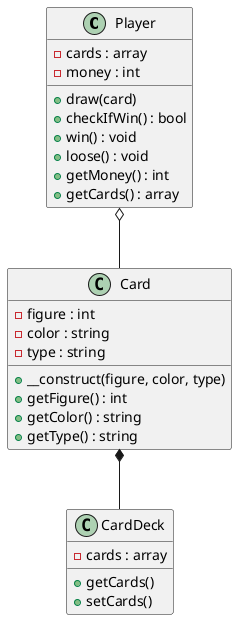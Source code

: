 @startuml

Player o-- Card
Card *--CardDeck

class Player {
    - cards : array
    - money : int

    + draw(card)
    + checkIfWin() : bool
    + win() : void
    + loose() : void
    + getMoney() : int
    + getCards() : array
}

class Card {
    - figure : int
    - color : string
    - type : string

    + __construct(figure, color, type)
    + getFigure() : int
    + getColor() : string
    + getType() : string

}

class CardDeck {
    - cards : array
    +getCards()
    +setCards()
}

@enduml